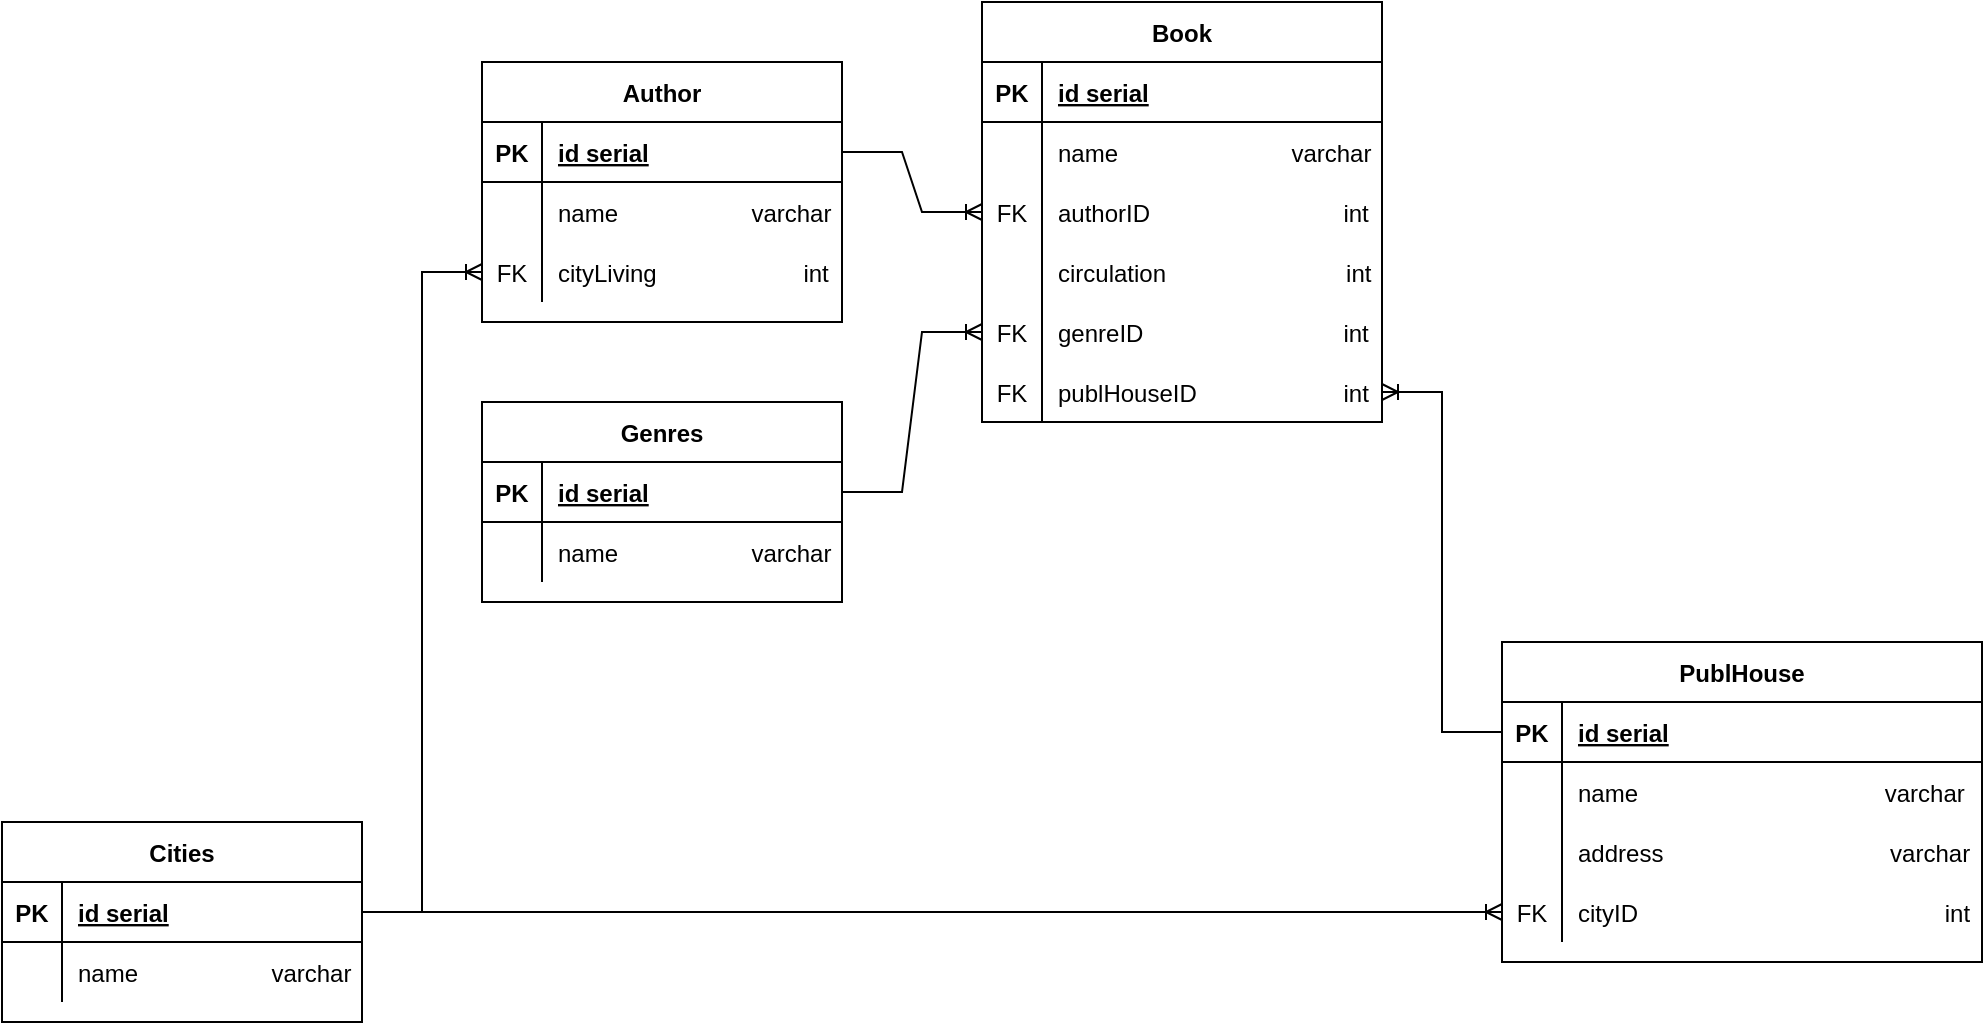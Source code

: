 <mxfile version="20.3.0" type="device"><diagram id="R2lEEEUBdFMjLlhIrx00" name="Page-1"><mxGraphModel dx="1662" dy="787" grid="1" gridSize="10" guides="1" tooltips="1" connect="1" arrows="1" fold="1" page="1" pageScale="1" pageWidth="1100" pageHeight="850" math="0" shadow="0" extFonts="Permanent Marker^https://fonts.googleapis.com/css?family=Permanent+Marker"><root><mxCell id="0"/><mxCell id="1" parent="0"/><mxCell id="-jqS8KwlFFOeU_n3TBVJ-1" value="Genres" style="shape=table;startSize=30;container=1;collapsible=1;childLayout=tableLayout;fixedRows=1;rowLines=0;fontStyle=1;align=center;resizeLast=1;" parent="1" vertex="1"><mxGeometry x="320" y="230" width="180" height="100" as="geometry"/></mxCell><mxCell id="-jqS8KwlFFOeU_n3TBVJ-2" value="" style="shape=tableRow;horizontal=0;startSize=0;swimlaneHead=0;swimlaneBody=0;fillColor=none;collapsible=0;dropTarget=0;points=[[0,0.5],[1,0.5]];portConstraint=eastwest;top=0;left=0;right=0;bottom=1;" parent="-jqS8KwlFFOeU_n3TBVJ-1" vertex="1"><mxGeometry y="30" width="180" height="30" as="geometry"/></mxCell><mxCell id="-jqS8KwlFFOeU_n3TBVJ-3" value="PK" style="shape=partialRectangle;connectable=0;fillColor=none;top=0;left=0;bottom=0;right=0;fontStyle=1;overflow=hidden;" parent="-jqS8KwlFFOeU_n3TBVJ-2" vertex="1"><mxGeometry width="30" height="30" as="geometry"><mxRectangle width="30" height="30" as="alternateBounds"/></mxGeometry></mxCell><mxCell id="-jqS8KwlFFOeU_n3TBVJ-4" value="id serial" style="shape=partialRectangle;connectable=0;fillColor=none;top=0;left=0;bottom=0;right=0;align=left;spacingLeft=6;fontStyle=5;overflow=hidden;" parent="-jqS8KwlFFOeU_n3TBVJ-2" vertex="1"><mxGeometry x="30" width="150" height="30" as="geometry"><mxRectangle width="150" height="30" as="alternateBounds"/></mxGeometry></mxCell><mxCell id="-jqS8KwlFFOeU_n3TBVJ-5" value="" style="shape=tableRow;horizontal=0;startSize=0;swimlaneHead=0;swimlaneBody=0;fillColor=none;collapsible=0;dropTarget=0;points=[[0,0.5],[1,0.5]];portConstraint=eastwest;top=0;left=0;right=0;bottom=0;" parent="-jqS8KwlFFOeU_n3TBVJ-1" vertex="1"><mxGeometry y="60" width="180" height="30" as="geometry"/></mxCell><mxCell id="-jqS8KwlFFOeU_n3TBVJ-6" value="" style="shape=partialRectangle;connectable=0;fillColor=none;top=0;left=0;bottom=0;right=0;editable=1;overflow=hidden;" parent="-jqS8KwlFFOeU_n3TBVJ-5" vertex="1"><mxGeometry width="30" height="30" as="geometry"><mxRectangle width="30" height="30" as="alternateBounds"/></mxGeometry></mxCell><mxCell id="-jqS8KwlFFOeU_n3TBVJ-7" value="name                    varchar" style="shape=partialRectangle;connectable=0;fillColor=none;top=0;left=0;bottom=0;right=0;align=left;spacingLeft=6;overflow=hidden;" parent="-jqS8KwlFFOeU_n3TBVJ-5" vertex="1"><mxGeometry x="30" width="150" height="30" as="geometry"><mxRectangle width="150" height="30" as="alternateBounds"/></mxGeometry></mxCell><mxCell id="-jqS8KwlFFOeU_n3TBVJ-14" value="Book" style="shape=table;startSize=30;container=1;collapsible=1;childLayout=tableLayout;fixedRows=1;rowLines=0;fontStyle=1;align=center;resizeLast=1;" parent="1" vertex="1"><mxGeometry x="570" y="30" width="200" height="210" as="geometry"/></mxCell><mxCell id="-jqS8KwlFFOeU_n3TBVJ-15" value="" style="shape=tableRow;horizontal=0;startSize=0;swimlaneHead=0;swimlaneBody=0;fillColor=none;collapsible=0;dropTarget=0;points=[[0,0.5],[1,0.5]];portConstraint=eastwest;top=0;left=0;right=0;bottom=1;" parent="-jqS8KwlFFOeU_n3TBVJ-14" vertex="1"><mxGeometry y="30" width="200" height="30" as="geometry"/></mxCell><mxCell id="-jqS8KwlFFOeU_n3TBVJ-16" value="PK" style="shape=partialRectangle;connectable=0;fillColor=none;top=0;left=0;bottom=0;right=0;fontStyle=1;overflow=hidden;" parent="-jqS8KwlFFOeU_n3TBVJ-15" vertex="1"><mxGeometry width="30" height="30" as="geometry"><mxRectangle width="30" height="30" as="alternateBounds"/></mxGeometry></mxCell><mxCell id="-jqS8KwlFFOeU_n3TBVJ-17" value="id serial" style="shape=partialRectangle;connectable=0;fillColor=none;top=0;left=0;bottom=0;right=0;align=left;spacingLeft=6;fontStyle=5;overflow=hidden;" parent="-jqS8KwlFFOeU_n3TBVJ-15" vertex="1"><mxGeometry x="30" width="170" height="30" as="geometry"><mxRectangle width="170" height="30" as="alternateBounds"/></mxGeometry></mxCell><mxCell id="-jqS8KwlFFOeU_n3TBVJ-18" value="" style="shape=tableRow;horizontal=0;startSize=0;swimlaneHead=0;swimlaneBody=0;fillColor=none;collapsible=0;dropTarget=0;points=[[0,0.5],[1,0.5]];portConstraint=eastwest;top=0;left=0;right=0;bottom=0;" parent="-jqS8KwlFFOeU_n3TBVJ-14" vertex="1"><mxGeometry y="60" width="200" height="30" as="geometry"/></mxCell><mxCell id="-jqS8KwlFFOeU_n3TBVJ-19" value="" style="shape=partialRectangle;connectable=0;fillColor=none;top=0;left=0;bottom=0;right=0;editable=1;overflow=hidden;" parent="-jqS8KwlFFOeU_n3TBVJ-18" vertex="1"><mxGeometry width="30" height="30" as="geometry"><mxRectangle width="30" height="30" as="alternateBounds"/></mxGeometry></mxCell><mxCell id="-jqS8KwlFFOeU_n3TBVJ-20" value="name                          varchar" style="shape=partialRectangle;connectable=0;fillColor=none;top=0;left=0;bottom=0;right=0;align=left;spacingLeft=6;overflow=hidden;" parent="-jqS8KwlFFOeU_n3TBVJ-18" vertex="1"><mxGeometry x="30" width="170" height="30" as="geometry"><mxRectangle width="170" height="30" as="alternateBounds"/></mxGeometry></mxCell><mxCell id="-jqS8KwlFFOeU_n3TBVJ-21" value="" style="shape=tableRow;horizontal=0;startSize=0;swimlaneHead=0;swimlaneBody=0;fillColor=none;collapsible=0;dropTarget=0;points=[[0,0.5],[1,0.5]];portConstraint=eastwest;top=0;left=0;right=0;bottom=0;" parent="-jqS8KwlFFOeU_n3TBVJ-14" vertex="1"><mxGeometry y="90" width="200" height="30" as="geometry"/></mxCell><mxCell id="-jqS8KwlFFOeU_n3TBVJ-22" value="FK" style="shape=partialRectangle;connectable=0;fillColor=none;top=0;left=0;bottom=0;right=0;editable=1;overflow=hidden;" parent="-jqS8KwlFFOeU_n3TBVJ-21" vertex="1"><mxGeometry width="30" height="30" as="geometry"><mxRectangle width="30" height="30" as="alternateBounds"/></mxGeometry></mxCell><mxCell id="-jqS8KwlFFOeU_n3TBVJ-23" value="authorID                             int" style="shape=partialRectangle;connectable=0;fillColor=none;top=0;left=0;bottom=0;right=0;align=left;spacingLeft=6;overflow=hidden;" parent="-jqS8KwlFFOeU_n3TBVJ-21" vertex="1"><mxGeometry x="30" width="170" height="30" as="geometry"><mxRectangle width="170" height="30" as="alternateBounds"/></mxGeometry></mxCell><mxCell id="-jqS8KwlFFOeU_n3TBVJ-24" value="" style="shape=tableRow;horizontal=0;startSize=0;swimlaneHead=0;swimlaneBody=0;fillColor=none;collapsible=0;dropTarget=0;points=[[0,0.5],[1,0.5]];portConstraint=eastwest;top=0;left=0;right=0;bottom=0;" parent="-jqS8KwlFFOeU_n3TBVJ-14" vertex="1"><mxGeometry y="120" width="200" height="30" as="geometry"/></mxCell><mxCell id="-jqS8KwlFFOeU_n3TBVJ-25" value="" style="shape=partialRectangle;connectable=0;fillColor=none;top=0;left=0;bottom=0;right=0;editable=1;overflow=hidden;" parent="-jqS8KwlFFOeU_n3TBVJ-24" vertex="1"><mxGeometry width="30" height="30" as="geometry"><mxRectangle width="30" height="30" as="alternateBounds"/></mxGeometry></mxCell><mxCell id="-jqS8KwlFFOeU_n3TBVJ-26" value="circulation                           int" style="shape=partialRectangle;connectable=0;fillColor=none;top=0;left=0;bottom=0;right=0;align=left;spacingLeft=6;overflow=hidden;" parent="-jqS8KwlFFOeU_n3TBVJ-24" vertex="1"><mxGeometry x="30" width="170" height="30" as="geometry"><mxRectangle width="170" height="30" as="alternateBounds"/></mxGeometry></mxCell><mxCell id="-jqS8KwlFFOeU_n3TBVJ-36" value="" style="shape=tableRow;horizontal=0;startSize=0;swimlaneHead=0;swimlaneBody=0;fillColor=none;collapsible=0;dropTarget=0;points=[[0,0.5],[1,0.5]];portConstraint=eastwest;top=0;left=0;right=0;bottom=0;" parent="-jqS8KwlFFOeU_n3TBVJ-14" vertex="1"><mxGeometry y="150" width="200" height="30" as="geometry"/></mxCell><mxCell id="-jqS8KwlFFOeU_n3TBVJ-37" value="FK" style="shape=partialRectangle;connectable=0;fillColor=none;top=0;left=0;bottom=0;right=0;editable=1;overflow=hidden;" parent="-jqS8KwlFFOeU_n3TBVJ-36" vertex="1"><mxGeometry width="30" height="30" as="geometry"><mxRectangle width="30" height="30" as="alternateBounds"/></mxGeometry></mxCell><mxCell id="-jqS8KwlFFOeU_n3TBVJ-38" value="genreID                              int" style="shape=partialRectangle;connectable=0;fillColor=none;top=0;left=0;bottom=0;right=0;align=left;spacingLeft=6;overflow=hidden;" parent="-jqS8KwlFFOeU_n3TBVJ-36" vertex="1"><mxGeometry x="30" width="170" height="30" as="geometry"><mxRectangle width="170" height="30" as="alternateBounds"/></mxGeometry></mxCell><mxCell id="-jqS8KwlFFOeU_n3TBVJ-41" value="" style="shape=tableRow;horizontal=0;startSize=0;swimlaneHead=0;swimlaneBody=0;fillColor=none;collapsible=0;dropTarget=0;points=[[0,0.5],[1,0.5]];portConstraint=eastwest;top=0;left=0;right=0;bottom=0;" parent="-jqS8KwlFFOeU_n3TBVJ-14" vertex="1"><mxGeometry y="180" width="200" height="30" as="geometry"/></mxCell><mxCell id="-jqS8KwlFFOeU_n3TBVJ-42" value="FK" style="shape=partialRectangle;connectable=0;fillColor=none;top=0;left=0;bottom=0;right=0;editable=1;overflow=hidden;" parent="-jqS8KwlFFOeU_n3TBVJ-41" vertex="1"><mxGeometry width="30" height="30" as="geometry"><mxRectangle width="30" height="30" as="alternateBounds"/></mxGeometry></mxCell><mxCell id="-jqS8KwlFFOeU_n3TBVJ-43" value="publHouseID                      int" style="shape=partialRectangle;connectable=0;fillColor=none;top=0;left=0;bottom=0;right=0;align=left;spacingLeft=6;overflow=hidden;" parent="-jqS8KwlFFOeU_n3TBVJ-41" vertex="1"><mxGeometry x="30" width="170" height="30" as="geometry"><mxRectangle width="170" height="30" as="alternateBounds"/></mxGeometry></mxCell><mxCell id="-jqS8KwlFFOeU_n3TBVJ-48" value="PublHouse" style="shape=table;startSize=30;container=1;collapsible=1;childLayout=tableLayout;fixedRows=1;rowLines=0;fontStyle=1;align=center;resizeLast=1;" parent="1" vertex="1"><mxGeometry x="830" y="350" width="240" height="160" as="geometry"/></mxCell><mxCell id="-jqS8KwlFFOeU_n3TBVJ-49" value="" style="shape=tableRow;horizontal=0;startSize=0;swimlaneHead=0;swimlaneBody=0;fillColor=none;collapsible=0;dropTarget=0;points=[[0,0.5],[1,0.5]];portConstraint=eastwest;top=0;left=0;right=0;bottom=1;" parent="-jqS8KwlFFOeU_n3TBVJ-48" vertex="1"><mxGeometry y="30" width="240" height="30" as="geometry"/></mxCell><mxCell id="-jqS8KwlFFOeU_n3TBVJ-50" value="PK" style="shape=partialRectangle;connectable=0;fillColor=none;top=0;left=0;bottom=0;right=0;fontStyle=1;overflow=hidden;" parent="-jqS8KwlFFOeU_n3TBVJ-49" vertex="1"><mxGeometry width="30" height="30" as="geometry"><mxRectangle width="30" height="30" as="alternateBounds"/></mxGeometry></mxCell><mxCell id="-jqS8KwlFFOeU_n3TBVJ-51" value="id serial" style="shape=partialRectangle;connectable=0;fillColor=none;top=0;left=0;bottom=0;right=0;align=left;spacingLeft=6;fontStyle=5;overflow=hidden;" parent="-jqS8KwlFFOeU_n3TBVJ-49" vertex="1"><mxGeometry x="30" width="210" height="30" as="geometry"><mxRectangle width="210" height="30" as="alternateBounds"/></mxGeometry></mxCell><mxCell id="-jqS8KwlFFOeU_n3TBVJ-52" value="" style="shape=tableRow;horizontal=0;startSize=0;swimlaneHead=0;swimlaneBody=0;fillColor=none;collapsible=0;dropTarget=0;points=[[0,0.5],[1,0.5]];portConstraint=eastwest;top=0;left=0;right=0;bottom=0;" parent="-jqS8KwlFFOeU_n3TBVJ-48" vertex="1"><mxGeometry y="60" width="240" height="30" as="geometry"/></mxCell><mxCell id="-jqS8KwlFFOeU_n3TBVJ-53" value="" style="shape=partialRectangle;connectable=0;fillColor=none;top=0;left=0;bottom=0;right=0;editable=1;overflow=hidden;" parent="-jqS8KwlFFOeU_n3TBVJ-52" vertex="1"><mxGeometry width="30" height="30" as="geometry"><mxRectangle width="30" height="30" as="alternateBounds"/></mxGeometry></mxCell><mxCell id="-jqS8KwlFFOeU_n3TBVJ-54" value="name                                     varchar" style="shape=partialRectangle;connectable=0;fillColor=none;top=0;left=0;bottom=0;right=0;align=left;spacingLeft=6;overflow=hidden;" parent="-jqS8KwlFFOeU_n3TBVJ-52" vertex="1"><mxGeometry x="30" width="210" height="30" as="geometry"><mxRectangle width="210" height="30" as="alternateBounds"/></mxGeometry></mxCell><mxCell id="-jqS8KwlFFOeU_n3TBVJ-55" value="" style="shape=tableRow;horizontal=0;startSize=0;swimlaneHead=0;swimlaneBody=0;fillColor=none;collapsible=0;dropTarget=0;points=[[0,0.5],[1,0.5]];portConstraint=eastwest;top=0;left=0;right=0;bottom=0;" parent="-jqS8KwlFFOeU_n3TBVJ-48" vertex="1"><mxGeometry y="90" width="240" height="30" as="geometry"/></mxCell><mxCell id="-jqS8KwlFFOeU_n3TBVJ-56" value="" style="shape=partialRectangle;connectable=0;fillColor=none;top=0;left=0;bottom=0;right=0;editable=1;overflow=hidden;" parent="-jqS8KwlFFOeU_n3TBVJ-55" vertex="1"><mxGeometry width="30" height="30" as="geometry"><mxRectangle width="30" height="30" as="alternateBounds"/></mxGeometry></mxCell><mxCell id="-jqS8KwlFFOeU_n3TBVJ-57" value="address                                  varchar" style="shape=partialRectangle;connectable=0;fillColor=none;top=0;left=0;bottom=0;right=0;align=left;spacingLeft=6;overflow=hidden;" parent="-jqS8KwlFFOeU_n3TBVJ-55" vertex="1"><mxGeometry x="30" width="210" height="30" as="geometry"><mxRectangle width="210" height="30" as="alternateBounds"/></mxGeometry></mxCell><mxCell id="6rFLieOGRB39m3PyV6VT-1" value="" style="shape=tableRow;horizontal=0;startSize=0;swimlaneHead=0;swimlaneBody=0;fillColor=none;collapsible=0;dropTarget=0;points=[[0,0.5],[1,0.5]];portConstraint=eastwest;top=0;left=0;right=0;bottom=0;" vertex="1" parent="-jqS8KwlFFOeU_n3TBVJ-48"><mxGeometry y="120" width="240" height="30" as="geometry"/></mxCell><mxCell id="6rFLieOGRB39m3PyV6VT-2" value="FK" style="shape=partialRectangle;connectable=0;fillColor=none;top=0;left=0;bottom=0;right=0;fontStyle=0;overflow=hidden;" vertex="1" parent="6rFLieOGRB39m3PyV6VT-1"><mxGeometry width="30" height="30" as="geometry"><mxRectangle width="30" height="30" as="alternateBounds"/></mxGeometry></mxCell><mxCell id="6rFLieOGRB39m3PyV6VT-3" value="cityID                                              int" style="shape=partialRectangle;connectable=0;fillColor=none;top=0;left=0;bottom=0;right=0;align=left;spacingLeft=6;fontStyle=0;overflow=hidden;" vertex="1" parent="6rFLieOGRB39m3PyV6VT-1"><mxGeometry x="30" width="210" height="30" as="geometry"><mxRectangle width="210" height="30" as="alternateBounds"/></mxGeometry></mxCell><mxCell id="-jqS8KwlFFOeU_n3TBVJ-61" value="Cities" style="shape=table;startSize=30;container=1;collapsible=1;childLayout=tableLayout;fixedRows=1;rowLines=0;fontStyle=1;align=center;resizeLast=1;" parent="1" vertex="1"><mxGeometry x="80" y="440" width="180" height="100" as="geometry"/></mxCell><mxCell id="-jqS8KwlFFOeU_n3TBVJ-62" value="" style="shape=tableRow;horizontal=0;startSize=0;swimlaneHead=0;swimlaneBody=0;fillColor=none;collapsible=0;dropTarget=0;points=[[0,0.5],[1,0.5]];portConstraint=eastwest;top=0;left=0;right=0;bottom=1;" parent="-jqS8KwlFFOeU_n3TBVJ-61" vertex="1"><mxGeometry y="30" width="180" height="30" as="geometry"/></mxCell><mxCell id="-jqS8KwlFFOeU_n3TBVJ-63" value="PK" style="shape=partialRectangle;connectable=0;fillColor=none;top=0;left=0;bottom=0;right=0;fontStyle=1;overflow=hidden;" parent="-jqS8KwlFFOeU_n3TBVJ-62" vertex="1"><mxGeometry width="30" height="30" as="geometry"><mxRectangle width="30" height="30" as="alternateBounds"/></mxGeometry></mxCell><mxCell id="-jqS8KwlFFOeU_n3TBVJ-64" value="id serial" style="shape=partialRectangle;connectable=0;fillColor=none;top=0;left=0;bottom=0;right=0;align=left;spacingLeft=6;fontStyle=5;overflow=hidden;" parent="-jqS8KwlFFOeU_n3TBVJ-62" vertex="1"><mxGeometry x="30" width="150" height="30" as="geometry"><mxRectangle width="150" height="30" as="alternateBounds"/></mxGeometry></mxCell><mxCell id="-jqS8KwlFFOeU_n3TBVJ-65" value="" style="shape=tableRow;horizontal=0;startSize=0;swimlaneHead=0;swimlaneBody=0;fillColor=none;collapsible=0;dropTarget=0;points=[[0,0.5],[1,0.5]];portConstraint=eastwest;top=0;left=0;right=0;bottom=0;" parent="-jqS8KwlFFOeU_n3TBVJ-61" vertex="1"><mxGeometry y="60" width="180" height="30" as="geometry"/></mxCell><mxCell id="-jqS8KwlFFOeU_n3TBVJ-66" value="" style="shape=partialRectangle;connectable=0;fillColor=none;top=0;left=0;bottom=0;right=0;editable=1;overflow=hidden;" parent="-jqS8KwlFFOeU_n3TBVJ-65" vertex="1"><mxGeometry width="30" height="30" as="geometry"><mxRectangle width="30" height="30" as="alternateBounds"/></mxGeometry></mxCell><mxCell id="-jqS8KwlFFOeU_n3TBVJ-67" value="name                    varchar" style="shape=partialRectangle;connectable=0;fillColor=none;top=0;left=0;bottom=0;right=0;align=left;spacingLeft=6;overflow=hidden;" parent="-jqS8KwlFFOeU_n3TBVJ-65" vertex="1"><mxGeometry x="30" width="150" height="30" as="geometry"><mxRectangle width="150" height="30" as="alternateBounds"/></mxGeometry></mxCell><mxCell id="-jqS8KwlFFOeU_n3TBVJ-78" value="" style="edgeStyle=entityRelationEdgeStyle;fontSize=12;html=1;endArrow=ERoneToMany;rounded=0;entryX=0;entryY=0.5;entryDx=0;entryDy=0;exitX=1;exitY=0.5;exitDx=0;exitDy=0;" parent="1" source="-jqS8KwlFFOeU_n3TBVJ-2" target="-jqS8KwlFFOeU_n3TBVJ-36" edge="1"><mxGeometry width="100" height="100" relative="1" as="geometry"><mxPoint x="370" y="460" as="sourcePoint"/><mxPoint x="470" y="360" as="targetPoint"/></mxGeometry></mxCell><mxCell id="-jqS8KwlFFOeU_n3TBVJ-80" value="" style="edgeStyle=entityRelationEdgeStyle;fontSize=12;html=1;endArrow=ERoneToMany;rounded=0;entryX=1;entryY=0.5;entryDx=0;entryDy=0;exitX=0;exitY=0.5;exitDx=0;exitDy=0;" parent="1" source="-jqS8KwlFFOeU_n3TBVJ-49" target="-jqS8KwlFFOeU_n3TBVJ-41" edge="1"><mxGeometry width="100" height="100" relative="1" as="geometry"><mxPoint x="580" y="330" as="sourcePoint"/><mxPoint x="680" y="230" as="targetPoint"/></mxGeometry></mxCell><mxCell id="-jqS8KwlFFOeU_n3TBVJ-101" value="Author" style="shape=table;startSize=30;container=1;collapsible=1;childLayout=tableLayout;fixedRows=1;rowLines=0;fontStyle=1;align=center;resizeLast=1;" parent="1" vertex="1"><mxGeometry x="320" y="60" width="180" height="130" as="geometry"/></mxCell><mxCell id="-jqS8KwlFFOeU_n3TBVJ-102" value="" style="shape=tableRow;horizontal=0;startSize=0;swimlaneHead=0;swimlaneBody=0;fillColor=none;collapsible=0;dropTarget=0;points=[[0,0.5],[1,0.5]];portConstraint=eastwest;top=0;left=0;right=0;bottom=1;" parent="-jqS8KwlFFOeU_n3TBVJ-101" vertex="1"><mxGeometry y="30" width="180" height="30" as="geometry"/></mxCell><mxCell id="-jqS8KwlFFOeU_n3TBVJ-103" value="PK" style="shape=partialRectangle;connectable=0;fillColor=none;top=0;left=0;bottom=0;right=0;fontStyle=1;overflow=hidden;" parent="-jqS8KwlFFOeU_n3TBVJ-102" vertex="1"><mxGeometry width="30" height="30" as="geometry"><mxRectangle width="30" height="30" as="alternateBounds"/></mxGeometry></mxCell><mxCell id="-jqS8KwlFFOeU_n3TBVJ-104" value="id serial" style="shape=partialRectangle;connectable=0;fillColor=none;top=0;left=0;bottom=0;right=0;align=left;spacingLeft=6;fontStyle=5;overflow=hidden;" parent="-jqS8KwlFFOeU_n3TBVJ-102" vertex="1"><mxGeometry x="30" width="150" height="30" as="geometry"><mxRectangle width="150" height="30" as="alternateBounds"/></mxGeometry></mxCell><mxCell id="-jqS8KwlFFOeU_n3TBVJ-105" value="" style="shape=tableRow;horizontal=0;startSize=0;swimlaneHead=0;swimlaneBody=0;fillColor=none;collapsible=0;dropTarget=0;points=[[0,0.5],[1,0.5]];portConstraint=eastwest;top=0;left=0;right=0;bottom=0;" parent="-jqS8KwlFFOeU_n3TBVJ-101" vertex="1"><mxGeometry y="60" width="180" height="30" as="geometry"/></mxCell><mxCell id="-jqS8KwlFFOeU_n3TBVJ-106" value="" style="shape=partialRectangle;connectable=0;fillColor=none;top=0;left=0;bottom=0;right=0;editable=1;overflow=hidden;" parent="-jqS8KwlFFOeU_n3TBVJ-105" vertex="1"><mxGeometry width="30" height="30" as="geometry"><mxRectangle width="30" height="30" as="alternateBounds"/></mxGeometry></mxCell><mxCell id="-jqS8KwlFFOeU_n3TBVJ-107" value="name                    varchar" style="shape=partialRectangle;connectable=0;fillColor=none;top=0;left=0;bottom=0;right=0;align=left;spacingLeft=6;overflow=hidden;" parent="-jqS8KwlFFOeU_n3TBVJ-105" vertex="1"><mxGeometry x="30" width="150" height="30" as="geometry"><mxRectangle width="150" height="30" as="alternateBounds"/></mxGeometry></mxCell><mxCell id="-jqS8KwlFFOeU_n3TBVJ-108" value="" style="shape=tableRow;horizontal=0;startSize=0;swimlaneHead=0;swimlaneBody=0;fillColor=none;collapsible=0;dropTarget=0;points=[[0,0.5],[1,0.5]];portConstraint=eastwest;top=0;left=0;right=0;bottom=0;" parent="-jqS8KwlFFOeU_n3TBVJ-101" vertex="1"><mxGeometry y="90" width="180" height="30" as="geometry"/></mxCell><mxCell id="-jqS8KwlFFOeU_n3TBVJ-109" value="FK" style="shape=partialRectangle;connectable=0;fillColor=none;top=0;left=0;bottom=0;right=0;editable=1;overflow=hidden;" parent="-jqS8KwlFFOeU_n3TBVJ-108" vertex="1"><mxGeometry width="30" height="30" as="geometry"><mxRectangle width="30" height="30" as="alternateBounds"/></mxGeometry></mxCell><mxCell id="-jqS8KwlFFOeU_n3TBVJ-110" value="cityLiving                      int" style="shape=partialRectangle;connectable=0;fillColor=none;top=0;left=0;bottom=0;right=0;align=left;spacingLeft=6;overflow=hidden;" parent="-jqS8KwlFFOeU_n3TBVJ-108" vertex="1"><mxGeometry x="30" width="150" height="30" as="geometry"><mxRectangle width="150" height="30" as="alternateBounds"/></mxGeometry></mxCell><mxCell id="-jqS8KwlFFOeU_n3TBVJ-115" value="" style="edgeStyle=entityRelationEdgeStyle;fontSize=12;html=1;endArrow=ERoneToMany;rounded=0;entryX=0;entryY=0.5;entryDx=0;entryDy=0;exitX=1;exitY=0.5;exitDx=0;exitDy=0;" parent="1" source="-jqS8KwlFFOeU_n3TBVJ-102" target="-jqS8KwlFFOeU_n3TBVJ-21" edge="1"><mxGeometry width="100" height="100" relative="1" as="geometry"><mxPoint x="340" y="520" as="sourcePoint"/><mxPoint x="350" y="420" as="targetPoint"/></mxGeometry></mxCell><mxCell id="-jqS8KwlFFOeU_n3TBVJ-120" value="" style="edgeStyle=entityRelationEdgeStyle;fontSize=12;html=1;endArrow=ERoneToMany;rounded=0;entryX=0;entryY=0.5;entryDx=0;entryDy=0;exitX=1;exitY=0.5;exitDx=0;exitDy=0;" parent="1" source="-jqS8KwlFFOeU_n3TBVJ-62" target="-jqS8KwlFFOeU_n3TBVJ-108" edge="1"><mxGeometry width="100" height="100" relative="1" as="geometry"><mxPoint x="190" y="390" as="sourcePoint"/><mxPoint x="290" y="290" as="targetPoint"/></mxGeometry></mxCell><mxCell id="6rFLieOGRB39m3PyV6VT-4" value="" style="edgeStyle=entityRelationEdgeStyle;fontSize=12;html=1;endArrow=ERoneToMany;rounded=0;entryX=0;entryY=0.5;entryDx=0;entryDy=0;exitX=1;exitY=0.5;exitDx=0;exitDy=0;" edge="1" parent="1" source="-jqS8KwlFFOeU_n3TBVJ-62" target="6rFLieOGRB39m3PyV6VT-1"><mxGeometry width="100" height="100" relative="1" as="geometry"><mxPoint x="430" y="570" as="sourcePoint"/><mxPoint x="530" y="470" as="targetPoint"/></mxGeometry></mxCell></root></mxGraphModel></diagram></mxfile>
